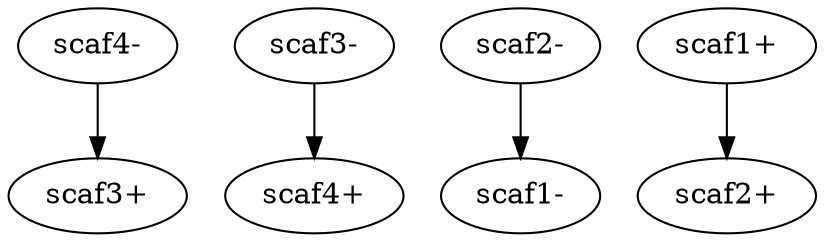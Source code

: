 digraph G {
graph [scaf_num=None]
"scaf4-" [l=8463]
"scaf3-" [l=15069]
"scaf2-" [l=30523]
"scaf1+" [l=8978]
"scaf1-" [l=8978]
"scaf3+" [l=15069]
"scaf2+" [l=30523]
"scaf4+" [l=8463]
"scaf1+" -> "scaf2+" [d=-79 e=100 n=34]
"scaf2-" -> "scaf1-" [d=-79 e=100 n=34]
"scaf3-" -> "scaf4+" [d=-68 e=100 n=43]
"scaf4-" -> "scaf3+" [d=-68 e=100 n=43]
}
